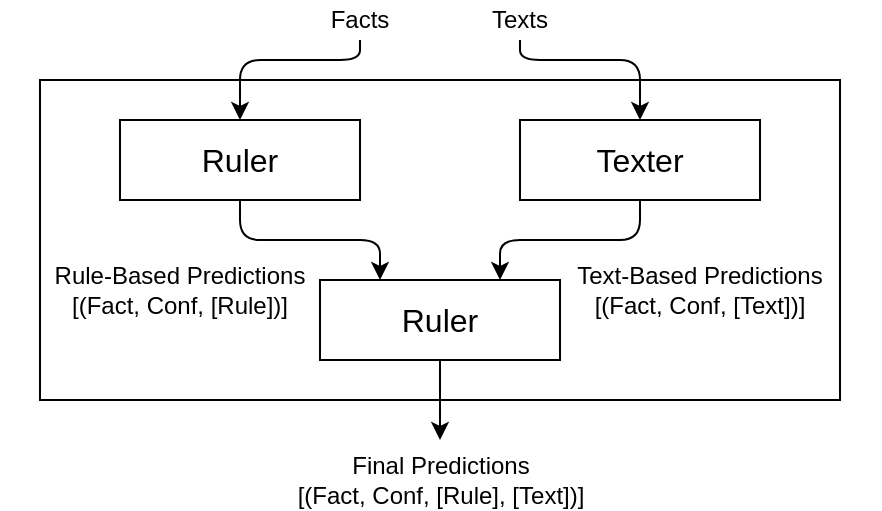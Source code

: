 <mxfile version="14.5.1" type="device"><diagram id="lBY13wWBbx8zWiN-QTW2" name="Page-1"><mxGraphModel dx="321" dy="413" grid="1" gridSize="10" guides="1" tooltips="1" connect="1" arrows="1" fold="1" page="1" pageScale="1" pageWidth="850" pageHeight="1100" math="0" shadow="0"><root><mxCell id="0"/><mxCell id="1" parent="0"/><mxCell id="TQGn3RnWPAgzYCLWw4jD-1" value="" style="rounded=0;whiteSpace=wrap;html=1;" vertex="1" parent="1"><mxGeometry x="40" y="200" width="400" height="160" as="geometry"/></mxCell><mxCell id="TQGn3RnWPAgzYCLWw4jD-5" style="edgeStyle=orthogonalEdgeStyle;rounded=1;orthogonalLoop=1;jettySize=auto;html=1;exitX=0.5;exitY=1;exitDx=0;exitDy=0;entryX=0.25;entryY=0;entryDx=0;entryDy=0;" edge="1" parent="1" source="TQGn3RnWPAgzYCLWw4jD-2" target="TQGn3RnWPAgzYCLWw4jD-4"><mxGeometry relative="1" as="geometry"/></mxCell><mxCell id="TQGn3RnWPAgzYCLWw4jD-2" value="&lt;font style=&quot;font-size: 16px&quot;&gt;Ruler&lt;/font&gt;" style="rounded=0;whiteSpace=wrap;html=1;" vertex="1" parent="1"><mxGeometry x="80" y="220" width="120" height="40" as="geometry"/></mxCell><mxCell id="TQGn3RnWPAgzYCLWw4jD-6" style="edgeStyle=orthogonalEdgeStyle;rounded=1;orthogonalLoop=1;jettySize=auto;html=1;exitX=0.5;exitY=1;exitDx=0;exitDy=0;entryX=0.75;entryY=0;entryDx=0;entryDy=0;" edge="1" parent="1" source="TQGn3RnWPAgzYCLWw4jD-3" target="TQGn3RnWPAgzYCLWw4jD-4"><mxGeometry relative="1" as="geometry"><Array as="points"><mxPoint x="340" y="280"/><mxPoint x="270" y="280"/></Array></mxGeometry></mxCell><mxCell id="TQGn3RnWPAgzYCLWw4jD-3" value="&lt;font style=&quot;font-size: 16px&quot;&gt;Texter&lt;/font&gt;" style="rounded=0;whiteSpace=wrap;html=1;" vertex="1" parent="1"><mxGeometry x="280" y="220" width="120" height="40" as="geometry"/></mxCell><mxCell id="TQGn3RnWPAgzYCLWw4jD-4" value="&lt;font style=&quot;font-size: 16px&quot;&gt;Ruler&lt;/font&gt;" style="rounded=0;whiteSpace=wrap;html=1;" vertex="1" parent="1"><mxGeometry x="180" y="300" width="120" height="40" as="geometry"/></mxCell><mxCell id="TQGn3RnWPAgzYCLWw4jD-7" value="" style="endArrow=classic;html=1;entryX=0.5;entryY=0;entryDx=0;entryDy=0;edgeStyle=orthogonalEdgeStyle;" edge="1" parent="1" target="TQGn3RnWPAgzYCLWw4jD-2"><mxGeometry width="50" height="50" relative="1" as="geometry"><mxPoint x="200" y="180" as="sourcePoint"/><mxPoint x="210" y="100" as="targetPoint"/><Array as="points"><mxPoint x="200" y="190"/><mxPoint x="140" y="190"/></Array></mxGeometry></mxCell><mxCell id="TQGn3RnWPAgzYCLWw4jD-8" value="&lt;font style=&quot;font-size: 12px&quot;&gt;Facts&lt;/font&gt;" style="text;html=1;strokeColor=none;fillColor=none;align=center;verticalAlign=middle;whiteSpace=wrap;rounded=0;" vertex="1" parent="1"><mxGeometry x="180" y="160" width="40" height="20" as="geometry"/></mxCell><mxCell id="TQGn3RnWPAgzYCLWw4jD-9" value="&lt;font style=&quot;font-size: 12px&quot;&gt;Texts&lt;/font&gt;" style="text;html=1;strokeColor=none;fillColor=none;align=center;verticalAlign=middle;whiteSpace=wrap;rounded=0;" vertex="1" parent="1"><mxGeometry x="260" y="160" width="40" height="20" as="geometry"/></mxCell><mxCell id="TQGn3RnWPAgzYCLWw4jD-10" value="" style="endArrow=classic;html=1;entryX=0.5;entryY=0;entryDx=0;entryDy=0;edgeStyle=orthogonalEdgeStyle;" edge="1" parent="1" target="TQGn3RnWPAgzYCLWw4jD-3"><mxGeometry width="50" height="50" relative="1" as="geometry"><mxPoint x="280" y="180" as="sourcePoint"/><mxPoint x="340" y="190" as="targetPoint"/><Array as="points"><mxPoint x="280" y="190"/><mxPoint x="340" y="190"/></Array></mxGeometry></mxCell><mxCell id="TQGn3RnWPAgzYCLWw4jD-12" value="" style="endArrow=classic;html=1;exitX=0.5;exitY=1;exitDx=0;exitDy=0;" edge="1" parent="1" source="TQGn3RnWPAgzYCLWw4jD-4"><mxGeometry width="50" height="50" relative="1" as="geometry"><mxPoint x="210" y="450" as="sourcePoint"/><mxPoint x="240" y="380" as="targetPoint"/></mxGeometry></mxCell><mxCell id="TQGn3RnWPAgzYCLWw4jD-13" value="&lt;font style=&quot;font-size: 12px&quot;&gt;Final Predictions&lt;br&gt;[(Fact, Conf, [Rule], [Text])]&lt;br&gt;&lt;/font&gt;" style="text;html=1;strokeColor=none;fillColor=none;align=center;verticalAlign=middle;whiteSpace=wrap;rounded=0;" vertex="1" parent="1"><mxGeometry x="132.5" y="390" width="215" height="20" as="geometry"/></mxCell><mxCell id="TQGn3RnWPAgzYCLWw4jD-14" value="&lt;font style=&quot;font-size: 12px&quot;&gt;Rule-Based Predictions&lt;br&gt;[(Fact, Conf, [Rule])]&lt;br&gt;&lt;/font&gt;" style="text;html=1;strokeColor=none;fillColor=none;align=center;verticalAlign=middle;whiteSpace=wrap;rounded=0;" vertex="1" parent="1"><mxGeometry x="20" y="290" width="180" height="30" as="geometry"/></mxCell><mxCell id="TQGn3RnWPAgzYCLWw4jD-15" value="&lt;font style=&quot;font-size: 12px&quot;&gt;Text-Based Predictions&lt;br&gt;[(Fact, Conf, [Text])]&lt;br&gt;&lt;/font&gt;" style="text;html=1;strokeColor=none;fillColor=none;align=center;verticalAlign=middle;whiteSpace=wrap;rounded=0;" vertex="1" parent="1"><mxGeometry x="280" y="290" width="180" height="30" as="geometry"/></mxCell></root></mxGraphModel></diagram></mxfile>